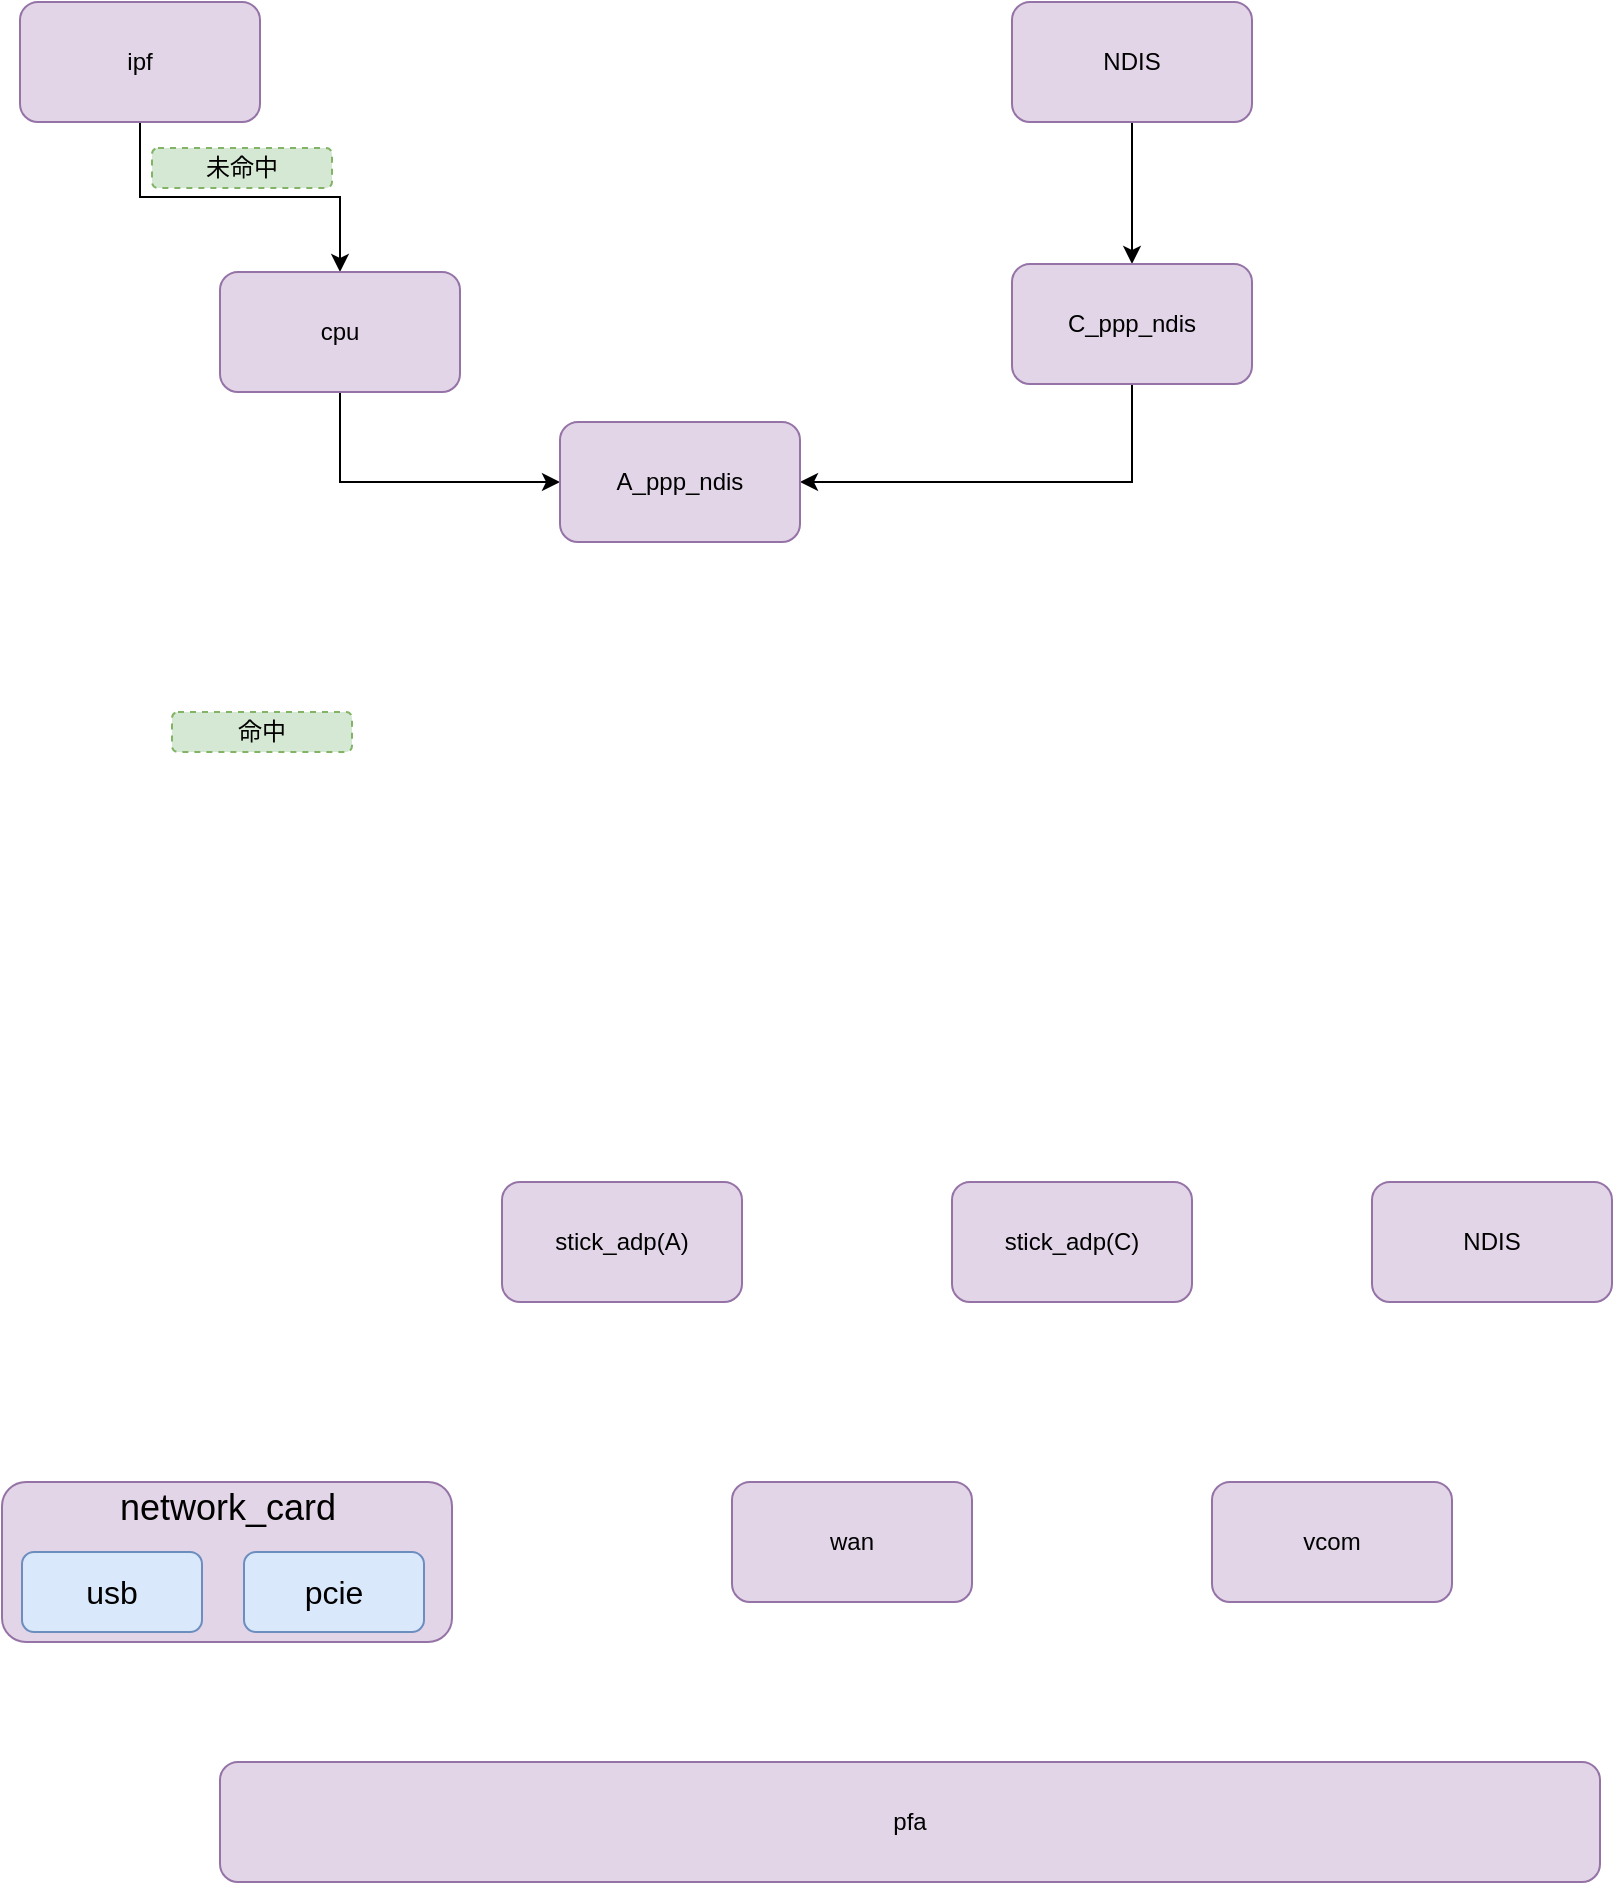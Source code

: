 <mxfile version="14.5.8" type="github">
  <diagram id="4HhRHKHiepqkRhehkrKr" name="Page-1">
    <mxGraphModel dx="1368" dy="620" grid="1" gridSize="10" guides="1" tooltips="1" connect="1" arrows="1" fold="1" page="1" pageScale="1" pageWidth="827" pageHeight="1169" math="0" shadow="0">
      <root>
        <mxCell id="0" />
        <mxCell id="1" parent="0" />
        <mxCell id="DQ55B0L-nkrC6WoG5Ss2-13" style="edgeStyle=orthogonalEdgeStyle;rounded=0;orthogonalLoop=1;jettySize=auto;html=1;exitX=0.5;exitY=1;exitDx=0;exitDy=0;" edge="1" parent="1" source="DQ55B0L-nkrC6WoG5Ss2-1" target="DQ55B0L-nkrC6WoG5Ss2-2">
          <mxGeometry relative="1" as="geometry" />
        </mxCell>
        <mxCell id="DQ55B0L-nkrC6WoG5Ss2-1" value="NDIS" style="rounded=1;whiteSpace=wrap;html=1;fillColor=#e1d5e7;strokeColor=#9673a6;" vertex="1" parent="1">
          <mxGeometry x="580" y="180" width="120" height="60" as="geometry" />
        </mxCell>
        <mxCell id="DQ55B0L-nkrC6WoG5Ss2-14" style="edgeStyle=orthogonalEdgeStyle;rounded=0;orthogonalLoop=1;jettySize=auto;html=1;exitX=0.5;exitY=1;exitDx=0;exitDy=0;entryX=1;entryY=0.5;entryDx=0;entryDy=0;" edge="1" parent="1" source="DQ55B0L-nkrC6WoG5Ss2-2" target="DQ55B0L-nkrC6WoG5Ss2-6">
          <mxGeometry relative="1" as="geometry" />
        </mxCell>
        <mxCell id="DQ55B0L-nkrC6WoG5Ss2-2" value="C_ppp_ndis" style="rounded=1;whiteSpace=wrap;html=1;fillColor=#e1d5e7;strokeColor=#9673a6;" vertex="1" parent="1">
          <mxGeometry x="580" y="311" width="120" height="60" as="geometry" />
        </mxCell>
        <mxCell id="DQ55B0L-nkrC6WoG5Ss2-11" style="edgeStyle=orthogonalEdgeStyle;rounded=0;orthogonalLoop=1;jettySize=auto;html=1;exitX=0.5;exitY=1;exitDx=0;exitDy=0;entryX=0.5;entryY=0;entryDx=0;entryDy=0;" edge="1" parent="1" source="DQ55B0L-nkrC6WoG5Ss2-3" target="DQ55B0L-nkrC6WoG5Ss2-4">
          <mxGeometry relative="1" as="geometry" />
        </mxCell>
        <mxCell id="DQ55B0L-nkrC6WoG5Ss2-3" value="ipf" style="rounded=1;whiteSpace=wrap;html=1;fillColor=#e1d5e7;strokeColor=#9673a6;" vertex="1" parent="1">
          <mxGeometry x="84" y="180" width="120" height="60" as="geometry" />
        </mxCell>
        <mxCell id="DQ55B0L-nkrC6WoG5Ss2-15" style="edgeStyle=orthogonalEdgeStyle;rounded=0;orthogonalLoop=1;jettySize=auto;html=1;exitX=0.5;exitY=1;exitDx=0;exitDy=0;entryX=0;entryY=0.5;entryDx=0;entryDy=0;" edge="1" parent="1" source="DQ55B0L-nkrC6WoG5Ss2-4" target="DQ55B0L-nkrC6WoG5Ss2-6">
          <mxGeometry relative="1" as="geometry" />
        </mxCell>
        <mxCell id="DQ55B0L-nkrC6WoG5Ss2-4" value="cpu" style="rounded=1;whiteSpace=wrap;html=1;fillColor=#e1d5e7;strokeColor=#9673a6;" vertex="1" parent="1">
          <mxGeometry x="184" y="315" width="120" height="60" as="geometry" />
        </mxCell>
        <mxCell id="DQ55B0L-nkrC6WoG5Ss2-6" value="A_ppp_ndis" style="rounded=1;whiteSpace=wrap;html=1;fillColor=#e1d5e7;strokeColor=#9673a6;" vertex="1" parent="1">
          <mxGeometry x="354" y="390" width="120" height="60" as="geometry" />
        </mxCell>
        <mxCell id="DQ55B0L-nkrC6WoG5Ss2-7" value="" style="rounded=1;whiteSpace=wrap;html=1;fillColor=#e1d5e7;strokeColor=#9673a6;" vertex="1" parent="1">
          <mxGeometry x="75" y="920" width="225" height="80" as="geometry" />
        </mxCell>
        <mxCell id="DQ55B0L-nkrC6WoG5Ss2-8" value="&lt;font style=&quot;font-size: 16px&quot;&gt;usb&lt;/font&gt;" style="rounded=1;whiteSpace=wrap;html=1;fillColor=#dae8fc;strokeColor=#6c8ebf;" vertex="1" parent="1">
          <mxGeometry x="85" y="955" width="90" height="40" as="geometry" />
        </mxCell>
        <mxCell id="DQ55B0L-nkrC6WoG5Ss2-9" value="&lt;font style=&quot;font-size: 16px&quot;&gt;pcie&lt;/font&gt;" style="rounded=1;whiteSpace=wrap;html=1;fillColor=#dae8fc;strokeColor=#6c8ebf;" vertex="1" parent="1">
          <mxGeometry x="196" y="955" width="90" height="40" as="geometry" />
        </mxCell>
        <mxCell id="DQ55B0L-nkrC6WoG5Ss2-10" value="&lt;font style=&quot;font-size: 18px&quot;&gt;network_card&lt;/font&gt;" style="rounded=1;whiteSpace=wrap;html=1;strokeColor=none;fillColor=none;" vertex="1" parent="1">
          <mxGeometry x="129.5" y="920" width="116" height="26" as="geometry" />
        </mxCell>
        <mxCell id="DQ55B0L-nkrC6WoG5Ss2-17" value="&lt;font style=&quot;font-size: 12px&quot;&gt;未命中&lt;/font&gt;" style="rounded=1;whiteSpace=wrap;html=1;strokeColor=#82b366;fillColor=#d5e8d4;dashed=1;" vertex="1" parent="1">
          <mxGeometry x="150" y="253" width="90" height="20" as="geometry" />
        </mxCell>
        <mxCell id="DQ55B0L-nkrC6WoG5Ss2-19" value="&lt;font style=&quot;font-size: 12px&quot;&gt;命中&lt;/font&gt;" style="rounded=1;whiteSpace=wrap;html=1;strokeColor=#82b366;fillColor=#d5e8d4;dashed=1;" vertex="1" parent="1">
          <mxGeometry x="160" y="535" width="90" height="20" as="geometry" />
        </mxCell>
        <mxCell id="DQ55B0L-nkrC6WoG5Ss2-20" value="stick_adp(A)" style="rounded=1;whiteSpace=wrap;html=1;fillColor=#e1d5e7;strokeColor=#9673a6;" vertex="1" parent="1">
          <mxGeometry x="325" y="770" width="120" height="60" as="geometry" />
        </mxCell>
        <mxCell id="DQ55B0L-nkrC6WoG5Ss2-21" value="stick_adp(C)" style="rounded=1;whiteSpace=wrap;html=1;fillColor=#e1d5e7;strokeColor=#9673a6;" vertex="1" parent="1">
          <mxGeometry x="550" y="770" width="120" height="60" as="geometry" />
        </mxCell>
        <mxCell id="DQ55B0L-nkrC6WoG5Ss2-22" value="wan" style="rounded=1;whiteSpace=wrap;html=1;fillColor=#e1d5e7;strokeColor=#9673a6;" vertex="1" parent="1">
          <mxGeometry x="440" y="920" width="120" height="60" as="geometry" />
        </mxCell>
        <mxCell id="DQ55B0L-nkrC6WoG5Ss2-23" value="pfa" style="rounded=1;whiteSpace=wrap;html=1;fillColor=#e1d5e7;strokeColor=#9673a6;" vertex="1" parent="1">
          <mxGeometry x="184" y="1060" width="690" height="60" as="geometry" />
        </mxCell>
        <mxCell id="DQ55B0L-nkrC6WoG5Ss2-24" value="NDIS" style="rounded=1;whiteSpace=wrap;html=1;fillColor=#e1d5e7;strokeColor=#9673a6;" vertex="1" parent="1">
          <mxGeometry x="760" y="770" width="120" height="60" as="geometry" />
        </mxCell>
        <mxCell id="DQ55B0L-nkrC6WoG5Ss2-25" value="vcom" style="rounded=1;whiteSpace=wrap;html=1;fillColor=#e1d5e7;strokeColor=#9673a6;" vertex="1" parent="1">
          <mxGeometry x="680" y="920" width="120" height="60" as="geometry" />
        </mxCell>
      </root>
    </mxGraphModel>
  </diagram>
</mxfile>
